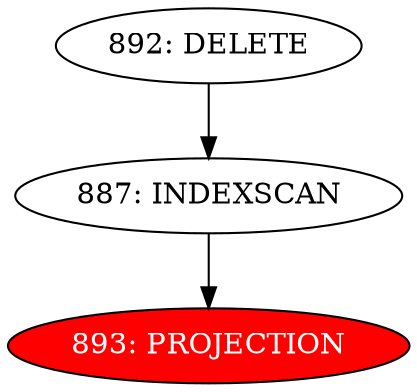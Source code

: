 digraph name {
887 [label="887: INDEXSCAN" ];
887 -> 893;
893 [label="893: PROJECTION" fontcolor="white" style="filled" fillcolor="red"];
892 [label="892: DELETE" ];
892 -> 887;

}

